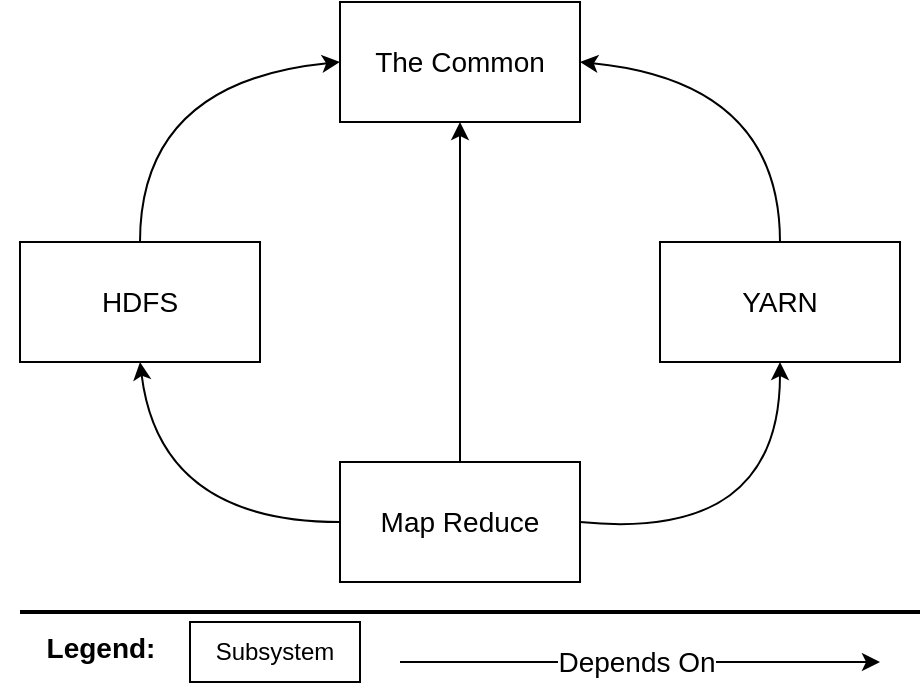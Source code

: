 <mxfile version="28.2.5">
  <diagram name="Page-1" id="MzGk4BcChYRworbhnkPF">
    <mxGraphModel dx="863" dy="472" grid="1" gridSize="10" guides="1" tooltips="1" connect="1" arrows="1" fold="1" page="1" pageScale="1" pageWidth="850" pageHeight="1100" math="0" shadow="0">
      <root>
        <mxCell id="0" />
        <mxCell id="1" parent="0" />
        <mxCell id="ZaElphzleGRasvH2uKY7-1" value="&lt;font style=&quot;font-size: 14px;&quot;&gt;The Common&lt;/font&gt;" style="rounded=0;whiteSpace=wrap;html=1;" vertex="1" parent="1">
          <mxGeometry x="380" y="220" width="120" height="60" as="geometry" />
        </mxCell>
        <mxCell id="ZaElphzleGRasvH2uKY7-2" value="&lt;font style=&quot;font-size: 14px;&quot;&gt;HDFS&lt;/font&gt;" style="rounded=0;whiteSpace=wrap;html=1;" vertex="1" parent="1">
          <mxGeometry x="220" y="340" width="120" height="60" as="geometry" />
        </mxCell>
        <mxCell id="ZaElphzleGRasvH2uKY7-3" value="&lt;font style=&quot;font-size: 14px;&quot;&gt;YARN&lt;/font&gt;" style="rounded=0;whiteSpace=wrap;html=1;" vertex="1" parent="1">
          <mxGeometry x="540" y="340" width="120" height="60" as="geometry" />
        </mxCell>
        <mxCell id="ZaElphzleGRasvH2uKY7-7" value="&lt;font style=&quot;font-size: 14px;&quot;&gt;Map Reduce&lt;/font&gt;" style="rounded=0;whiteSpace=wrap;html=1;" vertex="1" parent="1">
          <mxGeometry x="380" y="450" width="120" height="60" as="geometry" />
        </mxCell>
        <mxCell id="ZaElphzleGRasvH2uKY7-8" value="" style="curved=1;endArrow=classic;html=1;rounded=0;exitX=0;exitY=0.5;exitDx=0;exitDy=0;entryX=0.5;entryY=1;entryDx=0;entryDy=0;" edge="1" parent="1" source="ZaElphzleGRasvH2uKY7-7" target="ZaElphzleGRasvH2uKY7-2">
          <mxGeometry width="50" height="50" relative="1" as="geometry">
            <mxPoint x="350" y="480" as="sourcePoint" />
            <mxPoint x="400" y="430" as="targetPoint" />
            <Array as="points">
              <mxPoint x="290" y="480" />
            </Array>
          </mxGeometry>
        </mxCell>
        <mxCell id="ZaElphzleGRasvH2uKY7-10" value="" style="curved=1;endArrow=classic;html=1;rounded=0;exitX=1;exitY=0.5;exitDx=0;exitDy=0;entryX=0.5;entryY=1;entryDx=0;entryDy=0;" edge="1" parent="1" source="ZaElphzleGRasvH2uKY7-7" target="ZaElphzleGRasvH2uKY7-3">
          <mxGeometry width="50" height="50" relative="1" as="geometry">
            <mxPoint x="550" y="520" as="sourcePoint" />
            <mxPoint x="600" y="470" as="targetPoint" />
            <Array as="points">
              <mxPoint x="600" y="490" />
            </Array>
          </mxGeometry>
        </mxCell>
        <mxCell id="ZaElphzleGRasvH2uKY7-11" value="" style="curved=1;endArrow=classic;html=1;rounded=0;exitX=0.5;exitY=0;exitDx=0;exitDy=0;entryX=1;entryY=0.5;entryDx=0;entryDy=0;" edge="1" parent="1" source="ZaElphzleGRasvH2uKY7-3" target="ZaElphzleGRasvH2uKY7-1">
          <mxGeometry width="50" height="50" relative="1" as="geometry">
            <mxPoint x="550" y="310" as="sourcePoint" />
            <mxPoint x="600" y="260" as="targetPoint" />
            <Array as="points">
              <mxPoint x="600" y="260" />
            </Array>
          </mxGeometry>
        </mxCell>
        <mxCell id="ZaElphzleGRasvH2uKY7-12" value="" style="curved=1;endArrow=classic;html=1;rounded=0;exitX=0.5;exitY=0;exitDx=0;exitDy=0;entryX=0;entryY=0.5;entryDx=0;entryDy=0;" edge="1" parent="1" source="ZaElphzleGRasvH2uKY7-2" target="ZaElphzleGRasvH2uKY7-1">
          <mxGeometry width="50" height="50" relative="1" as="geometry">
            <mxPoint x="310" y="310" as="sourcePoint" />
            <mxPoint x="360" y="260" as="targetPoint" />
            <Array as="points">
              <mxPoint x="280" y="260" />
            </Array>
          </mxGeometry>
        </mxCell>
        <mxCell id="ZaElphzleGRasvH2uKY7-13" value="" style="endArrow=classic;html=1;rounded=0;entryX=0.5;entryY=1;entryDx=0;entryDy=0;" edge="1" parent="1" source="ZaElphzleGRasvH2uKY7-7" target="ZaElphzleGRasvH2uKY7-1">
          <mxGeometry width="50" height="50" relative="1" as="geometry">
            <mxPoint x="410" y="420" as="sourcePoint" />
            <mxPoint x="460" y="370" as="targetPoint" />
          </mxGeometry>
        </mxCell>
        <mxCell id="ZaElphzleGRasvH2uKY7-14" value="" style="line;strokeWidth=2;html=1;" vertex="1" parent="1">
          <mxGeometry x="220" y="520" width="450" height="10" as="geometry" />
        </mxCell>
        <mxCell id="ZaElphzleGRasvH2uKY7-15" value="&lt;font style=&quot;font-size: 14px;&quot;&gt;Legend:&lt;/font&gt;" style="text;strokeColor=none;fillColor=none;html=1;fontSize=24;fontStyle=1;verticalAlign=middle;align=center;" vertex="1" parent="1">
          <mxGeometry x="210" y="520" width="100" height="40" as="geometry" />
        </mxCell>
        <mxCell id="ZaElphzleGRasvH2uKY7-16" value="Subsystem" style="rounded=0;whiteSpace=wrap;html=1;" vertex="1" parent="1">
          <mxGeometry x="305" y="530" width="85" height="30" as="geometry" />
        </mxCell>
        <mxCell id="ZaElphzleGRasvH2uKY7-17" value="" style="endArrow=classic;html=1;rounded=0;" edge="1" parent="1">
          <mxGeometry width="50" height="50" relative="1" as="geometry">
            <mxPoint x="410" y="550" as="sourcePoint" />
            <mxPoint x="650" y="550" as="targetPoint" />
          </mxGeometry>
        </mxCell>
        <mxCell id="ZaElphzleGRasvH2uKY7-18" value="&lt;font style=&quot;font-size: 14px;&quot;&gt;Depends On&lt;/font&gt;" style="edgeLabel;html=1;align=center;verticalAlign=middle;resizable=0;points=[];" vertex="1" connectable="0" parent="ZaElphzleGRasvH2uKY7-17">
          <mxGeometry x="-0.015" relative="1" as="geometry">
            <mxPoint as="offset" />
          </mxGeometry>
        </mxCell>
      </root>
    </mxGraphModel>
  </diagram>
</mxfile>

